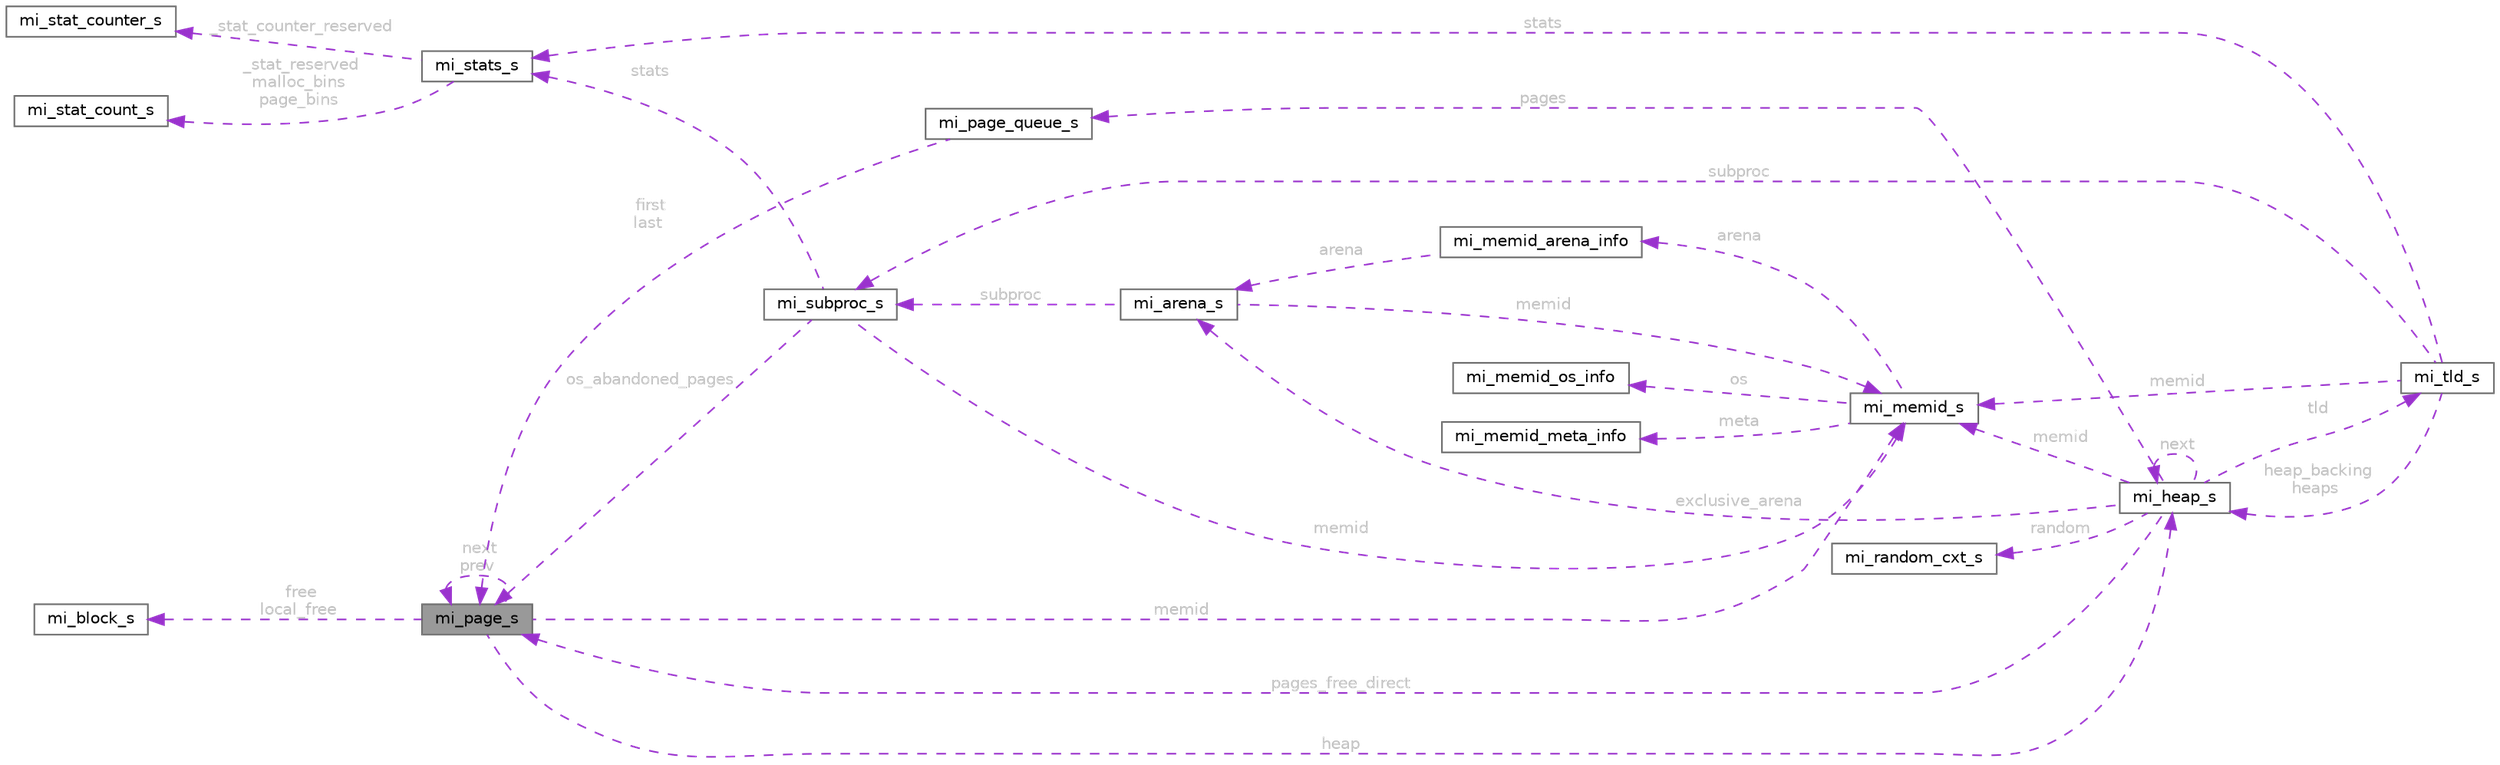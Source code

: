 digraph "mi_page_s"
{
 // LATEX_PDF_SIZE
  bgcolor="transparent";
  edge [fontname=Helvetica,fontsize=10,labelfontname=Helvetica,labelfontsize=10];
  node [fontname=Helvetica,fontsize=10,shape=box,height=0.2,width=0.4];
  rankdir="LR";
  Node1 [id="Node000001",label="mi_page_s",height=0.2,width=0.4,color="gray40", fillcolor="grey60", style="filled", fontcolor="black",tooltip=" "];
  Node2 -> Node1 [id="edge1_Node000001_Node000002",dir="back",color="darkorchid3",style="dashed",tooltip=" ",label=" free\nlocal_free",fontcolor="grey" ];
  Node2 [id="Node000002",label="mi_block_s",height=0.2,width=0.4,color="gray40", fillcolor="white", style="filled",URL="$structmi__block__s.html",tooltip=" "];
  Node3 -> Node1 [id="edge2_Node000001_Node000003",dir="back",color="darkorchid3",style="dashed",tooltip=" ",label=" heap",fontcolor="grey" ];
  Node3 [id="Node000003",label="mi_heap_s",height=0.2,width=0.4,color="gray40", fillcolor="white", style="filled",URL="$structmi__heap__s.html",tooltip=" "];
  Node4 -> Node3 [id="edge3_Node000003_Node000004",dir="back",color="darkorchid3",style="dashed",tooltip=" ",label=" tld",fontcolor="grey" ];
  Node4 [id="Node000004",label="mi_tld_s",height=0.2,width=0.4,color="gray40", fillcolor="white", style="filled",URL="$structmi__tld__s.html",tooltip=" "];
  Node5 -> Node4 [id="edge4_Node000004_Node000005",dir="back",color="darkorchid3",style="dashed",tooltip=" ",label=" subproc",fontcolor="grey" ];
  Node5 [id="Node000005",label="mi_subproc_s",height=0.2,width=0.4,color="gray40", fillcolor="white", style="filled",URL="$structmi__subproc__s.html",tooltip=" "];
  Node1 -> Node5 [id="edge5_Node000005_Node000001",dir="back",color="darkorchid3",style="dashed",tooltip=" ",label=" os_abandoned_pages",fontcolor="grey" ];
  Node6 -> Node5 [id="edge6_Node000005_Node000006",dir="back",color="darkorchid3",style="dashed",tooltip=" ",label=" memid",fontcolor="grey" ];
  Node6 [id="Node000006",label="mi_memid_s",height=0.2,width=0.4,color="gray40", fillcolor="white", style="filled",URL="$structmi__memid__s.html",tooltip=" "];
  Node7 -> Node6 [id="edge7_Node000006_Node000007",dir="back",color="darkorchid3",style="dashed",tooltip=" ",label=" os",fontcolor="grey" ];
  Node7 [id="Node000007",label="mi_memid_os_info",height=0.2,width=0.4,color="gray40", fillcolor="white", style="filled",URL="$structmi__memid__os__info.html",tooltip=" "];
  Node8 -> Node6 [id="edge8_Node000006_Node000008",dir="back",color="darkorchid3",style="dashed",tooltip=" ",label=" arena",fontcolor="grey" ];
  Node8 [id="Node000008",label="mi_memid_arena_info",height=0.2,width=0.4,color="gray40", fillcolor="white", style="filled",URL="$structmi__memid__arena__info.html",tooltip=" "];
  Node9 -> Node8 [id="edge9_Node000008_Node000009",dir="back",color="darkorchid3",style="dashed",tooltip=" ",label=" arena",fontcolor="grey" ];
  Node9 [id="Node000009",label="mi_arena_s",height=0.2,width=0.4,color="gray40", fillcolor="white", style="filled",URL="$structmi__arena__s.html",tooltip=" "];
  Node6 -> Node9 [id="edge10_Node000009_Node000006",dir="back",color="darkorchid3",style="dashed",tooltip=" ",label=" memid",fontcolor="grey" ];
  Node5 -> Node9 [id="edge11_Node000009_Node000005",dir="back",color="darkorchid3",style="dashed",tooltip=" ",label=" subproc",fontcolor="grey" ];
  Node10 -> Node6 [id="edge12_Node000006_Node000010",dir="back",color="darkorchid3",style="dashed",tooltip=" ",label=" meta",fontcolor="grey" ];
  Node10 [id="Node000010",label="mi_memid_meta_info",height=0.2,width=0.4,color="gray40", fillcolor="white", style="filled",URL="$structmi__memid__meta__info.html",tooltip=" "];
  Node11 -> Node5 [id="edge13_Node000005_Node000011",dir="back",color="darkorchid3",style="dashed",tooltip=" ",label=" stats",fontcolor="grey" ];
  Node11 [id="Node000011",label="mi_stats_s",height=0.2,width=0.4,color="gray40", fillcolor="white", style="filled",URL="$structmi__stats__s.html",tooltip=" "];
  Node12 -> Node11 [id="edge14_Node000011_Node000012",dir="back",color="darkorchid3",style="dashed",tooltip=" ",label=" _stat_reserved\nmalloc_bins\npage_bins",fontcolor="grey" ];
  Node12 [id="Node000012",label="mi_stat_count_s",height=0.2,width=0.4,color="gray40", fillcolor="white", style="filled",URL="$structmi__stat__count__s.html",tooltip=" "];
  Node13 -> Node11 [id="edge15_Node000011_Node000013",dir="back",color="darkorchid3",style="dashed",tooltip=" ",label=" _stat_counter_reserved",fontcolor="grey" ];
  Node13 [id="Node000013",label="mi_stat_counter_s",height=0.2,width=0.4,color="gray40", fillcolor="white", style="filled",URL="$structmi__stat__counter__s.html",tooltip=" "];
  Node3 -> Node4 [id="edge16_Node000004_Node000003",dir="back",color="darkorchid3",style="dashed",tooltip=" ",label=" heap_backing\nheaps",fontcolor="grey" ];
  Node11 -> Node4 [id="edge17_Node000004_Node000011",dir="back",color="darkorchid3",style="dashed",tooltip=" ",label=" stats",fontcolor="grey" ];
  Node6 -> Node4 [id="edge18_Node000004_Node000006",dir="back",color="darkorchid3",style="dashed",tooltip=" ",label=" memid",fontcolor="grey" ];
  Node9 -> Node3 [id="edge19_Node000003_Node000009",dir="back",color="darkorchid3",style="dashed",tooltip=" ",label=" exclusive_arena",fontcolor="grey" ];
  Node14 -> Node3 [id="edge20_Node000003_Node000014",dir="back",color="darkorchid3",style="dashed",tooltip=" ",label=" random",fontcolor="grey" ];
  Node14 [id="Node000014",label="mi_random_cxt_s",height=0.2,width=0.4,color="gray40", fillcolor="white", style="filled",URL="$structmi__random__cxt__s.html",tooltip=" "];
  Node3 -> Node3 [id="edge21_Node000003_Node000003",dir="back",color="darkorchid3",style="dashed",tooltip=" ",label=" next",fontcolor="grey" ];
  Node1 -> Node3 [id="edge22_Node000003_Node000001",dir="back",color="darkorchid3",style="dashed",tooltip=" ",label=" pages_free_direct",fontcolor="grey" ];
  Node15 -> Node3 [id="edge23_Node000003_Node000015",dir="back",color="darkorchid3",style="dashed",tooltip=" ",label=" pages",fontcolor="grey" ];
  Node15 [id="Node000015",label="mi_page_queue_s",height=0.2,width=0.4,color="gray40", fillcolor="white", style="filled",URL="$structmi__page__queue__s.html",tooltip=" "];
  Node1 -> Node15 [id="edge24_Node000015_Node000001",dir="back",color="darkorchid3",style="dashed",tooltip=" ",label=" first\nlast",fontcolor="grey" ];
  Node6 -> Node3 [id="edge25_Node000003_Node000006",dir="back",color="darkorchid3",style="dashed",tooltip=" ",label=" memid",fontcolor="grey" ];
  Node1 -> Node1 [id="edge26_Node000001_Node000001",dir="back",color="darkorchid3",style="dashed",tooltip=" ",label=" next\nprev",fontcolor="grey" ];
  Node6 -> Node1 [id="edge27_Node000001_Node000006",dir="back",color="darkorchid3",style="dashed",tooltip=" ",label=" memid",fontcolor="grey" ];
}
